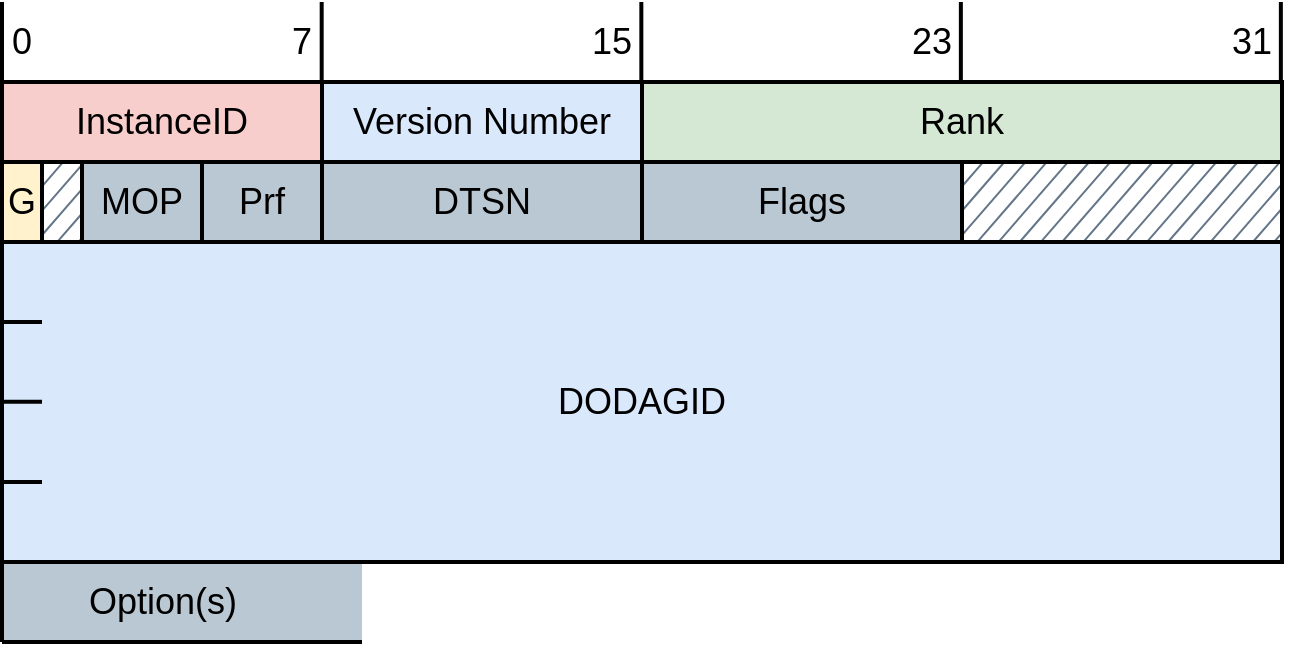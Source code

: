 <mxfile version="14.6.13" type="device"><diagram id="Bsvh4R8TsASYKfB2uEK-" name="Page-1"><mxGraphModel dx="981" dy="581" grid="1" gridSize="10" guides="1" tooltips="1" connect="1" arrows="1" fold="1" page="1" pageScale="1" pageWidth="827" pageHeight="1169" background="#FFFFFF" math="0" shadow="0"><root><mxCell id="0"/><mxCell id="1" parent="0"/><mxCell id="uzXlbDjeh8-g8SSWhnYp-23" value="" style="whiteSpace=wrap;html=1;fontSize=18;fillColor=#bac8d3;gradientColor=none;strokeWidth=2;strokeColor=none;" parent="1" vertex="1"><mxGeometry x="40" y="480" width="180" height="40" as="geometry"/></mxCell><mxCell id="uzXlbDjeh8-g8SSWhnYp-1" value="InstanceID" style="rounded=0;whiteSpace=wrap;html=1;fontSize=18;fillColor=#f8cecc;strokeWidth=2;" parent="1" vertex="1"><mxGeometry x="40" y="240" width="160" height="40" as="geometry"/></mxCell><mxCell id="uzXlbDjeh8-g8SSWhnYp-2" value="Version Number" style="whiteSpace=wrap;html=1;fontSize=18;fillColor=#dae8fc;strokeWidth=2;" parent="1" vertex="1"><mxGeometry x="200" y="240" width="160" height="40" as="geometry"/></mxCell><mxCell id="uzXlbDjeh8-g8SSWhnYp-3" value="Rank" style="whiteSpace=wrap;html=1;fontSize=18;fillColor=#d5e8d4;strokeWidth=2;" parent="1" vertex="1"><mxGeometry x="360" y="240" width="320" height="40" as="geometry"/></mxCell><mxCell id="uzXlbDjeh8-g8SSWhnYp-4" value="G" style="whiteSpace=wrap;html=1;fontSize=18;fillColor=#fff2cc;strokeWidth=2;" parent="1" vertex="1"><mxGeometry x="40" y="280" width="20" height="40" as="geometry"/></mxCell><mxCell id="uzXlbDjeh8-g8SSWhnYp-5" value="" style="whiteSpace=wrap;html=1;fontSize=18;shadow=0;fontColor=#ffffff;fillColor=#647687;glass=0;sketch=1;fillWeight=-1;hachureGap=-1;jiggle=0;disableMultiStroke=0;disableMultiStrokeFill=0;fillStyle=hachure;curveFitting=0;strokeWidth=2;" parent="1" vertex="1"><mxGeometry x="60" y="280" width="20" height="40" as="geometry"/></mxCell><mxCell id="uzXlbDjeh8-g8SSWhnYp-6" value="MOP" style="whiteSpace=wrap;html=1;fontSize=18;fillColor=#bac8d3;strokeWidth=2;" parent="1" vertex="1"><mxGeometry x="80" y="280" width="60" height="40" as="geometry"/></mxCell><mxCell id="uzXlbDjeh8-g8SSWhnYp-7" value="Prf" style="whiteSpace=wrap;html=1;fontSize=18;fillColor=#bac8d3;strokeWidth=2;" parent="1" vertex="1"><mxGeometry x="140" y="280" width="60" height="40" as="geometry"/></mxCell><mxCell id="uzXlbDjeh8-g8SSWhnYp-8" value="DTSN" style="whiteSpace=wrap;html=1;fontSize=18;fillColor=#bac8d3;strokeWidth=2;" parent="1" vertex="1"><mxGeometry x="200" y="280" width="160" height="40" as="geometry"/></mxCell><mxCell id="uzXlbDjeh8-g8SSWhnYp-12" value="Flags" style="whiteSpace=wrap;html=1;fontSize=18;fillColor=#bac8d3;strokeWidth=2;" parent="1" vertex="1"><mxGeometry x="360" y="280" width="160" height="40" as="geometry"/></mxCell><mxCell id="uzXlbDjeh8-g8SSWhnYp-13" value="" style="whiteSpace=wrap;html=1;fontSize=18;fillColor=#647687;shadow=0;glass=0;sketch=1;fillStyle=hachure;fontColor=#ffffff;imageAspect=1;jiggle=0;fillWeight=-1;hachureGap=-1;curveFitting=0;disableMultiStroke=0;disableMultiStrokeFill=0;strokeWidth=2;" parent="1" vertex="1"><mxGeometry x="520" y="280" width="160" height="40" as="geometry"/></mxCell><mxCell id="uzXlbDjeh8-g8SSWhnYp-15" value="DODAGID" style="whiteSpace=wrap;html=1;fontSize=18;fillColor=#dae8fc;strokeWidth=2;" parent="1" vertex="1"><mxGeometry x="40" y="320" width="640" height="160" as="geometry"/></mxCell><mxCell id="uzXlbDjeh8-g8SSWhnYp-17" value="" style="endArrow=none;html=1;fontSize=18;entryX=0;entryY=1;entryDx=0;entryDy=0;strokeWidth=2;" parent="1" target="uzXlbDjeh8-g8SSWhnYp-15" edge="1"><mxGeometry width="50" height="50" relative="1" as="geometry"><mxPoint x="40" y="520" as="sourcePoint"/><mxPoint x="440" y="410" as="targetPoint"/></mxGeometry></mxCell><mxCell id="uzXlbDjeh8-g8SSWhnYp-18" value="" style="endArrow=none;html=1;fontSize=18;startArrow=none;strokeWidth=2;" parent="1" edge="1"><mxGeometry width="50" height="50" relative="1" as="geometry"><mxPoint x="200" y="520" as="sourcePoint"/><mxPoint x="200" y="520" as="targetPoint"/></mxGeometry></mxCell><mxCell id="uzXlbDjeh8-g8SSWhnYp-21" value="" style="endArrow=none;html=1;fontSize=18;strokeWidth=2;" parent="1" edge="1"><mxGeometry width="50" height="50" relative="1" as="geometry"><mxPoint x="40" y="520" as="sourcePoint"/><mxPoint x="40" y="520" as="targetPoint"/></mxGeometry></mxCell><mxCell id="uzXlbDjeh8-g8SSWhnYp-19" value="Option(s)" style="text;html=1;align=center;verticalAlign=middle;resizable=0;points=[];autosize=1;fontSize=18;strokeWidth=2;" parent="1" vertex="1"><mxGeometry x="75" y="485" width="90" height="30" as="geometry"/></mxCell><mxCell id="uzXlbDjeh8-g8SSWhnYp-22" value="" style="endArrow=none;html=1;fontSize=18;strokeWidth=2;" parent="1" edge="1"><mxGeometry width="50" height="50" relative="1" as="geometry"><mxPoint x="40" y="520" as="sourcePoint"/><mxPoint x="220" y="520" as="targetPoint"/></mxGeometry></mxCell><mxCell id="uzXlbDjeh8-g8SSWhnYp-25" value="" style="whiteSpace=wrap;html=1;shadow=0;glass=0;sketch=1;fillWeight=-1;hachureGap=-1;jiggle=0;disableMultiStroke=0;disableMultiStrokeFill=0;curveFitting=0;fontSize=18;strokeWidth=2;perimeterSpacing=0;strokeColor=#FFFFFF;" parent="1" vertex="1"><mxGeometry x="680" y="270" width="10" height="60" as="geometry"/></mxCell><mxCell id="uzXlbDjeh8-g8SSWhnYp-26" value="" style="endArrow=none;html=1;fontSize=18;strokeColor=#000000;strokeWidth=2;entryX=1;entryY=0;entryDx=0;entryDy=0;exitX=1;exitY=1;exitDx=0;exitDy=0;" parent="1" source="uzXlbDjeh8-g8SSWhnYp-15" target="uzXlbDjeh8-g8SSWhnYp-3" edge="1"><mxGeometry width="50" height="50" relative="1" as="geometry"><mxPoint x="510" y="370" as="sourcePoint"/><mxPoint x="560" y="320" as="targetPoint"/></mxGeometry></mxCell><mxCell id="iU4j_F4HNkCdNs5AIqLR-1" value="" style="endArrow=none;html=1;exitX=0;exitY=0;exitDx=0;exitDy=0;strokeWidth=2;" edge="1" parent="1" source="uzXlbDjeh8-g8SSWhnYp-1"><mxGeometry width="50" height="50" relative="1" as="geometry"><mxPoint x="40.17" y="230" as="sourcePoint"/><mxPoint x="40" y="200" as="targetPoint"/></mxGeometry></mxCell><mxCell id="iU4j_F4HNkCdNs5AIqLR-3" value="" style="endArrow=none;html=1;exitX=0;exitY=0;exitDx=0;exitDy=0;strokeWidth=2;" edge="1" parent="1"><mxGeometry width="50" height="50" relative="1" as="geometry"><mxPoint x="199.84" y="240.0" as="sourcePoint"/><mxPoint x="199.84" y="200.0" as="targetPoint"/></mxGeometry></mxCell><mxCell id="iU4j_F4HNkCdNs5AIqLR-4" value="" style="endArrow=none;html=1;exitX=0;exitY=0;exitDx=0;exitDy=0;strokeWidth=2;" edge="1" parent="1"><mxGeometry width="50" height="50" relative="1" as="geometry"><mxPoint x="359.67" y="240" as="sourcePoint"/><mxPoint x="359.67" y="200" as="targetPoint"/></mxGeometry></mxCell><mxCell id="iU4j_F4HNkCdNs5AIqLR-6" value="" style="endArrow=none;html=1;exitX=0;exitY=0;exitDx=0;exitDy=0;strokeWidth=2;" edge="1" parent="1"><mxGeometry width="50" height="50" relative="1" as="geometry"><mxPoint x="519.43" y="240" as="sourcePoint"/><mxPoint x="519.43" y="200" as="targetPoint"/></mxGeometry></mxCell><mxCell id="iU4j_F4HNkCdNs5AIqLR-7" value="" style="endArrow=none;html=1;exitX=0;exitY=0;exitDx=0;exitDy=0;strokeWidth=2;" edge="1" parent="1"><mxGeometry width="50" height="50" relative="1" as="geometry"><mxPoint x="679.43" y="240" as="sourcePoint"/><mxPoint x="679.43" y="200" as="targetPoint"/></mxGeometry></mxCell><mxCell id="iU4j_F4HNkCdNs5AIqLR-8" value="" style="endArrow=none;html=1;exitX=0;exitY=0.25;exitDx=0;exitDy=0;entryX=1;entryY=1;entryDx=0;entryDy=0;strokeWidth=2;" edge="1" parent="1" source="uzXlbDjeh8-g8SSWhnYp-15"><mxGeometry width="50" height="50" relative="1" as="geometry"><mxPoint x="230" y="440" as="sourcePoint"/><mxPoint x="60" y="360" as="targetPoint"/></mxGeometry></mxCell><mxCell id="iU4j_F4HNkCdNs5AIqLR-10" value="" style="endArrow=none;html=1;exitX=0;exitY=0.25;exitDx=0;exitDy=0;entryX=1;entryY=1;entryDx=0;entryDy=0;strokeWidth=2;" edge="1" parent="1"><mxGeometry width="50" height="50" relative="1" as="geometry"><mxPoint x="40" y="399.93" as="sourcePoint"/><mxPoint x="60" y="399.93" as="targetPoint"/></mxGeometry></mxCell><mxCell id="iU4j_F4HNkCdNs5AIqLR-11" value="" style="endArrow=none;html=1;exitX=0;exitY=0.25;exitDx=0;exitDy=0;entryX=1;entryY=1;entryDx=0;entryDy=0;strokeWidth=2;" edge="1" parent="1"><mxGeometry width="50" height="50" relative="1" as="geometry"><mxPoint x="40" y="440.0" as="sourcePoint"/><mxPoint x="60" y="440.0" as="targetPoint"/></mxGeometry></mxCell><mxCell id="iU4j_F4HNkCdNs5AIqLR-17" value="0" style="whiteSpace=wrap;html=1;fontSize=18;strokeWidth=2;fillColor=none;strokeColor=none;" vertex="1" parent="1"><mxGeometry x="40" y="200" width="20" height="40" as="geometry"/></mxCell><mxCell id="iU4j_F4HNkCdNs5AIqLR-18" value="7" style="whiteSpace=wrap;html=1;fontSize=18;strokeWidth=2;fillColor=none;strokeColor=none;" vertex="1" parent="1"><mxGeometry x="180" y="200" width="20" height="40" as="geometry"/></mxCell><mxCell id="iU4j_F4HNkCdNs5AIqLR-19" value="15" style="whiteSpace=wrap;html=1;fontSize=18;strokeWidth=2;fillColor=none;strokeColor=none;" vertex="1" parent="1"><mxGeometry x="330" y="200" width="30" height="40" as="geometry"/></mxCell><mxCell id="iU4j_F4HNkCdNs5AIqLR-20" value="23" style="whiteSpace=wrap;html=1;fontSize=18;strokeWidth=2;fillColor=none;strokeColor=none;" vertex="1" parent="1"><mxGeometry x="490" y="200" width="30" height="40" as="geometry"/></mxCell><mxCell id="iU4j_F4HNkCdNs5AIqLR-21" value="31" style="whiteSpace=wrap;html=1;fontSize=18;strokeWidth=2;fillColor=none;strokeColor=none;" vertex="1" parent="1"><mxGeometry x="650" y="200" width="30" height="40" as="geometry"/></mxCell></root></mxGraphModel></diagram></mxfile>